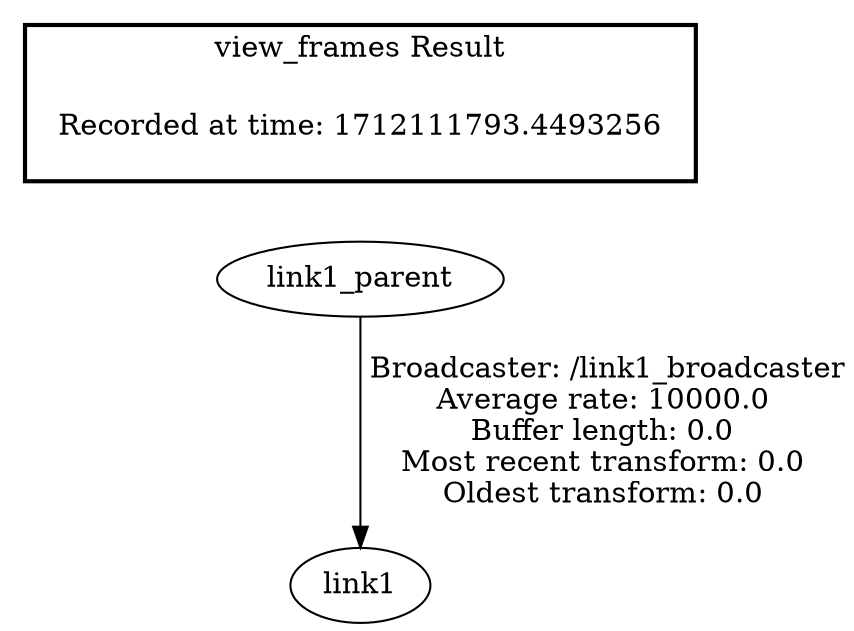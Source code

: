 digraph G {
"link1_parent" -> "link1"[label=" Broadcaster: /link1_broadcaster\nAverage rate: 10000.0\nBuffer length: 0.0\nMost recent transform: 0.0\nOldest transform: 0.0\n"];
edge [style=invis];
 subgraph cluster_legend { style=bold; color=black; label ="view_frames Result";
"Recorded at time: 1712111793.4493256"[ shape=plaintext ] ;
}->"link1_parent";
}